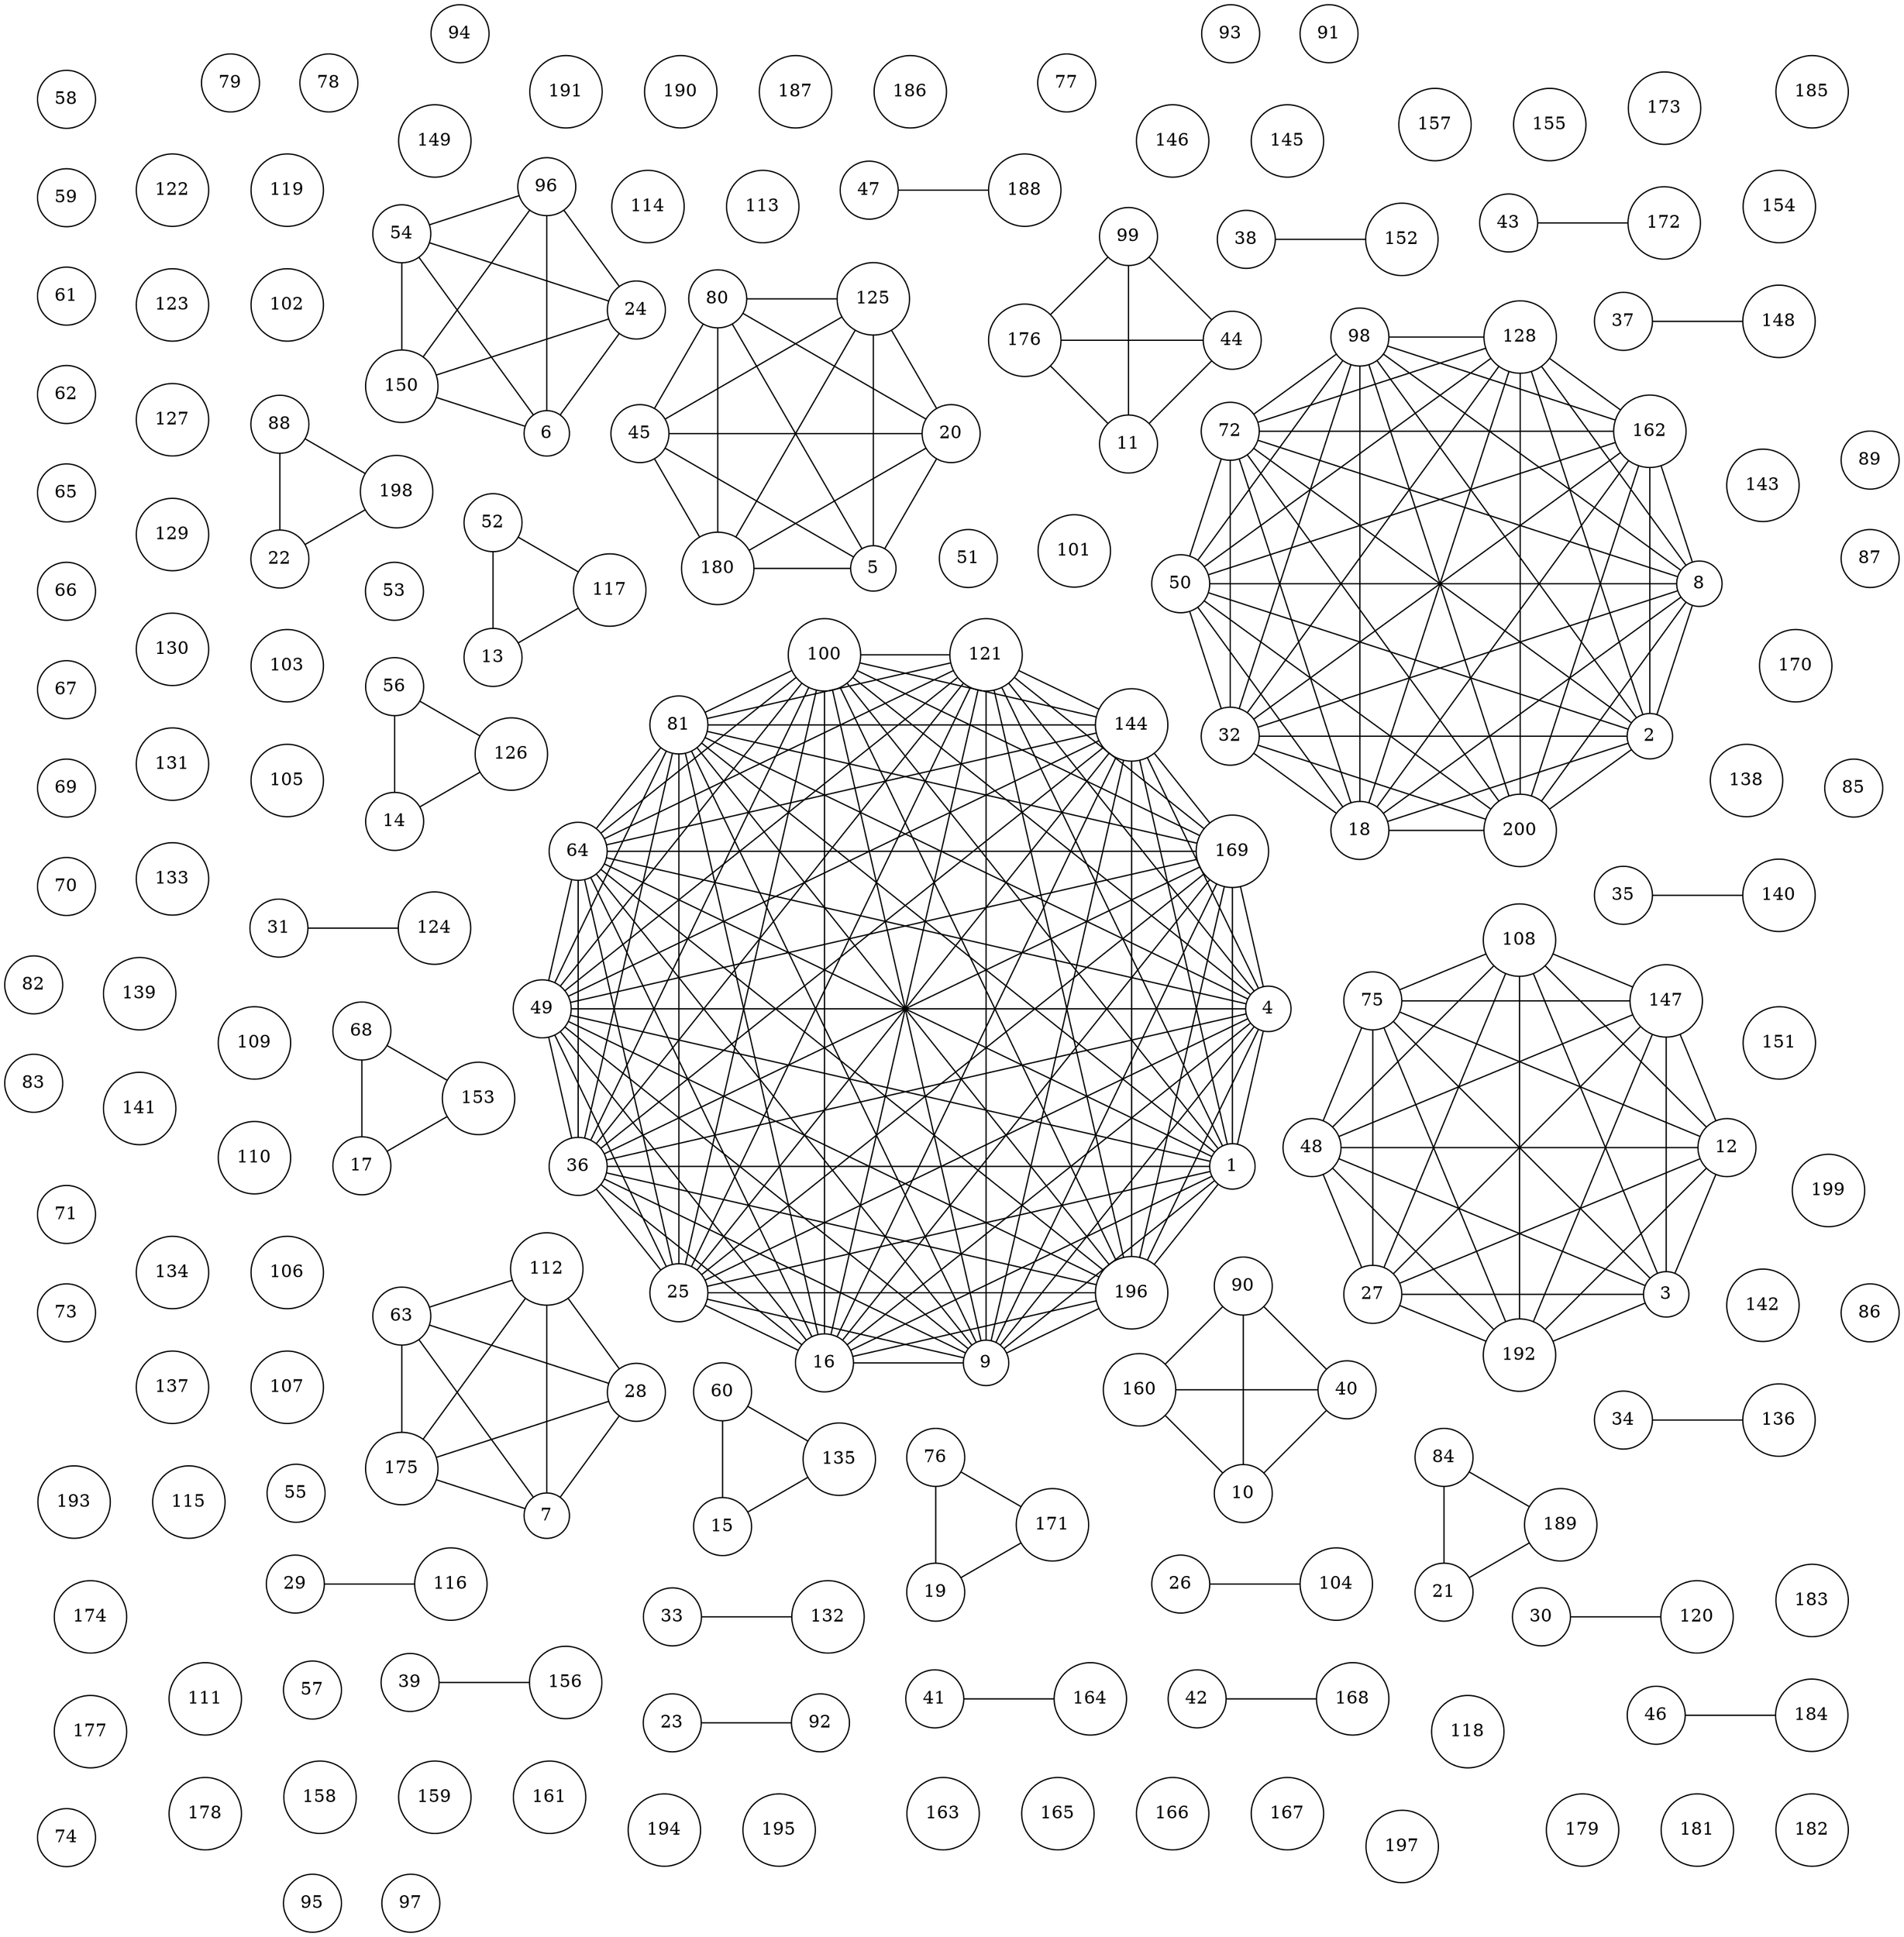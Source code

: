 graph G {layout=circo node [shape=circle]; 
  1;
  2;
  3;
  4;
  5;
  6;
  7;
  8;
  9;
  10;
  11;
  12;
  13;
  14;
  15;
  16;
  17;
  18;
  19;
  20;
  21;
  22;
  23;
  24;
  25;
  26;
  27;
  28;
  29;
  30;
  31;
  32;
  33;
  34;
  35;
  36;
  37;
  38;
  39;
  40;
  41;
  42;
  43;
  44;
  45;
  46;
  47;
  48;
  49;
  50;
  51;
  52;
  53;
  54;
  55;
  56;
  57;
  58;
  59;
  60;
  61;
  62;
  63;
  64;
  65;
  66;
  67;
  68;
  69;
  70;
  71;
  72;
  73;
  74;
  75;
  76;
  77;
  78;
  79;
  80;
  81;
  82;
  83;
  84;
  85;
  86;
  87;
  88;
  89;
  90;
  91;
  92;
  93;
  94;
  95;
  96;
  97;
  98;
  99;
  100;
  101;
  102;
  103;
  104;
  105;
  106;
  107;
  108;
  109;
  110;
  111;
  112;
  113;
  114;
  115;
  116;
  117;
  118;
  119;
  120;
  121;
  122;
  123;
  124;
  125;
  126;
  127;
  128;
  129;
  130;
  131;
  132;
  133;
  134;
  135;
  136;
  137;
  138;
  139;
  140;
  141;
  142;
  143;
  144;
  145;
  146;
  147;
  148;
  149;
  150;
  151;
  152;
  153;
  154;
  155;
  156;
  157;
  158;
  159;
  160;
  161;
  162;
  163;
  164;
  165;
  166;
  167;
  168;
  169;
  170;
  171;
  172;
  173;
  174;
  175;
  176;
  177;
  178;
  179;
  180;
  181;
  182;
  183;
  184;
  185;
  186;
  187;
  188;
  189;
  190;
  191;
  192;
  193;
  194;
  195;
  196;
  197;
  198;
  199;
  200;
  1 -- 4;
  1 -- 9;
  1 -- 16;
  1 -- 25;
  1 -- 36;
  1 -- 49;
  1 -- 64;
  1 -- 81;
  1 -- 100;
  1 -- 121;
  1 -- 144;
  1 -- 169;
  1 -- 196;
  2 -- 8;
  2 -- 18;
  2 -- 32;
  2 -- 50;
  2 -- 72;
  2 -- 98;
  2 -- 128;
  2 -- 162;
  2 -- 200;
  3 -- 12;
  3 -- 27;
  3 -- 48;
  3 -- 75;
  3 -- 108;
  3 -- 147;
  3 -- 192;
  4 -- 9;
  4 -- 16;
  4 -- 25;
  4 -- 36;
  4 -- 49;
  4 -- 64;
  4 -- 81;
  4 -- 100;
  4 -- 121;
  4 -- 144;
  4 -- 169;
  4 -- 196;
  5 -- 20;
  5 -- 45;
  5 -- 80;
  5 -- 125;
  5 -- 180;
  6 -- 24;
  6 -- 54;
  6 -- 96;
  6 -- 150;
  7 -- 28;
  7 -- 63;
  7 -- 112;
  7 -- 175;
  8 -- 18;
  8 -- 32;
  8 -- 50;
  8 -- 72;
  8 -- 98;
  8 -- 128;
  8 -- 162;
  8 -- 200;
  9 -- 16;
  9 -- 25;
  9 -- 36;
  9 -- 49;
  9 -- 64;
  9 -- 81;
  9 -- 100;
  9 -- 121;
  9 -- 144;
  9 -- 169;
  9 -- 196;
  10 -- 40;
  10 -- 90;
  10 -- 160;
  11 -- 44;
  11 -- 99;
  11 -- 176;
  12 -- 27;
  12 -- 48;
  12 -- 75;
  12 -- 108;
  12 -- 147;
  12 -- 192;
  13 -- 52;
  13 -- 117;
  14 -- 56;
  14 -- 126;
  15 -- 60;
  15 -- 135;
  16 -- 25;
  16 -- 36;
  16 -- 49;
  16 -- 64;
  16 -- 81;
  16 -- 100;
  16 -- 121;
  16 -- 144;
  16 -- 169;
  16 -- 196;
  17 -- 68;
  17 -- 153;
  18 -- 32;
  18 -- 50;
  18 -- 72;
  18 -- 98;
  18 -- 128;
  18 -- 162;
  18 -- 200;
  19 -- 76;
  19 -- 171;
  20 -- 45;
  20 -- 80;
  20 -- 125;
  20 -- 180;
  21 -- 84;
  21 -- 189;
  22 -- 88;
  22 -- 198;
  23 -- 92;
  24 -- 54;
  24 -- 96;
  24 -- 150;
  25 -- 36;
  25 -- 49;
  25 -- 64;
  25 -- 81;
  25 -- 100;
  25 -- 121;
  25 -- 144;
  25 -- 169;
  25 -- 196;
  26 -- 104;
  27 -- 48;
  27 -- 75;
  27 -- 108;
  27 -- 147;
  27 -- 192;
  28 -- 63;
  28 -- 112;
  28 -- 175;
  29 -- 116;
  30 -- 120;
  31 -- 124;
  32 -- 50;
  32 -- 72;
  32 -- 98;
  32 -- 128;
  32 -- 162;
  32 -- 200;
  33 -- 132;
  34 -- 136;
  35 -- 140;
  36 -- 49;
  36 -- 64;
  36 -- 81;
  36 -- 100;
  36 -- 121;
  36 -- 144;
  36 -- 169;
  36 -- 196;
  37 -- 148;
  38 -- 152;
  39 -- 156;
  40 -- 90;
  40 -- 160;
  41 -- 164;
  42 -- 168;
  43 -- 172;
  44 -- 99;
  44 -- 176;
  45 -- 80;
  45 -- 125;
  45 -- 180;
  46 -- 184;
  47 -- 188;
  48 -- 75;
  48 -- 108;
  48 -- 147;
  48 -- 192;
  49 -- 64;
  49 -- 81;
  49 -- 100;
  49 -- 121;
  49 -- 144;
  49 -- 169;
  49 -- 196;
  50 -- 72;
  50 -- 98;
  50 -- 128;
  50 -- 162;
  50 -- 200;
  52 -- 117;
  54 -- 96;
  54 -- 150;
  56 -- 126;
  60 -- 135;
  63 -- 112;
  63 -- 175;
  64 -- 81;
  64 -- 100;
  64 -- 121;
  64 -- 144;
  64 -- 169;
  64 -- 196;
  68 -- 153;
  72 -- 98;
  72 -- 128;
  72 -- 162;
  72 -- 200;
  75 -- 108;
  75 -- 147;
  75 -- 192;
  76 -- 171;
  80 -- 125;
  80 -- 180;
  81 -- 100;
  81 -- 121;
  81 -- 144;
  81 -- 169;
  81 -- 196;
  84 -- 189;
  88 -- 198;
  90 -- 160;
  96 -- 150;
  98 -- 128;
  98 -- 162;
  98 -- 200;
  99 -- 176;
  100 -- 121;
  100 -- 144;
  100 -- 169;
  100 -- 196;
  108 -- 147;
  108 -- 192;
  112 -- 175;
  121 -- 144;
  121 -- 169;
  121 -- 196;
  125 -- 180;
  128 -- 162;
  128 -- 200;
  144 -- 169;
  144 -- 196;
  147 -- 192;
  162 -- 200;
  169 -- 196;
}
